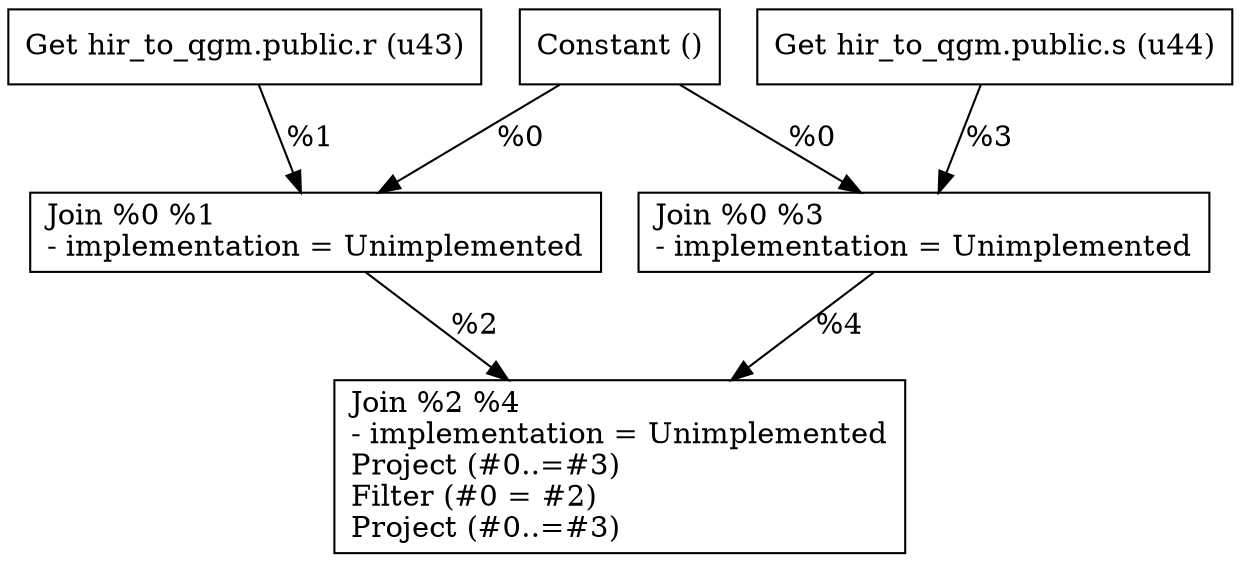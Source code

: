 digraph G {
    node0 [shape = record, label="Constant ()\l"]
    node1 [shape = record, label="Get hir_to_qgm.public.r (u43)\l"]
    node2 [shape = record, label="Join %0 %1\l- implementation = Unimplemented\l"]
    node3 [shape = record, label="Get hir_to_qgm.public.s (u44)\l"]
    node4 [shape = record, label="Join %0 %3\l- implementation = Unimplemented\l"]
    node5 [shape = record, label="Join %2 %4\l- implementation = Unimplemented\lProject (#0..=#3)\lFilter (#0 = #2)\lProject (#0..=#3)\l"]
    node3 -> node4 [label = "%3\l"]
    node1 -> node2 [label = "%1\l"]
    node0 -> node4 [label = "%0\l"]
    node2 -> node5 [label = "%2\l"]
    node4 -> node5 [label = "%4\l"]
    node0 -> node2 [label = "%0\l"]
}

